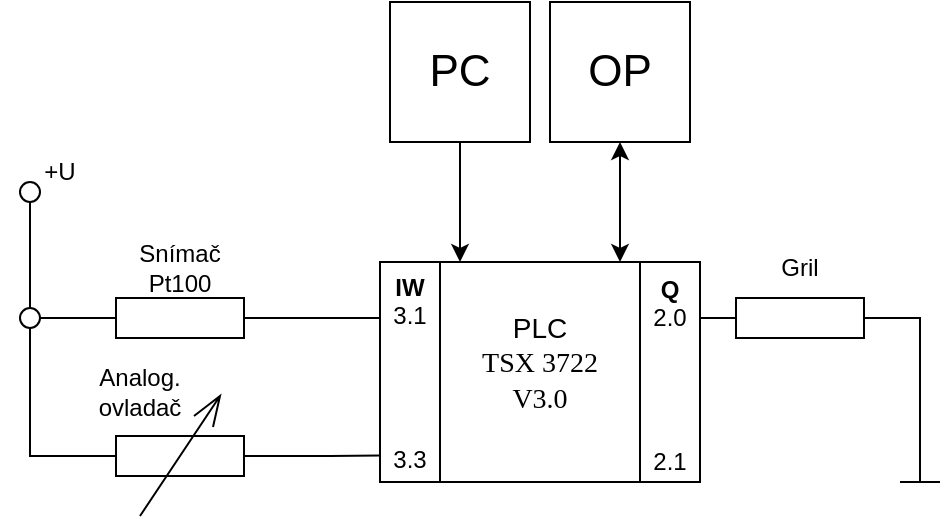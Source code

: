 <mxfile version="15.8.7" type="device"><diagram id="IBibKknA54R2A7pNBQEP" name="Stránka-1"><mxGraphModel dx="760" dy="597" grid="1" gridSize="10" guides="1" tooltips="1" connect="1" arrows="1" fold="1" page="1" pageScale="1" pageWidth="827" pageHeight="1169" math="0" shadow="0"><root><mxCell id="0"/><mxCell id="1" parent="0"/><mxCell id="Hw9ay-1djmvrUOmPVuDL-1" style="edgeStyle=orthogonalEdgeStyle;rounded=0;orthogonalLoop=1;jettySize=auto;html=1;exitX=1;exitY=0;exitDx=0;exitDy=0;entryX=0;entryY=0;entryDx=0;entryDy=0;endArrow=none;endFill=0;" parent="1" source="Hw9ay-1djmvrUOmPVuDL-3" target="Hw9ay-1djmvrUOmPVuDL-5" edge="1"><mxGeometry relative="1" as="geometry"><Array as="points"><mxPoint x="330" y="180"/><mxPoint x="330" y="180"/></Array></mxGeometry></mxCell><mxCell id="Hw9ay-1djmvrUOmPVuDL-2" style="edgeStyle=orthogonalEdgeStyle;rounded=0;orthogonalLoop=1;jettySize=auto;html=1;exitX=1;exitY=1;exitDx=0;exitDy=0;entryX=0;entryY=1;entryDx=0;entryDy=0;endArrow=none;endFill=0;" parent="1" source="Hw9ay-1djmvrUOmPVuDL-3" target="Hw9ay-1djmvrUOmPVuDL-5" edge="1"><mxGeometry relative="1" as="geometry"><Array as="points"><mxPoint x="260" y="290"/><mxPoint x="360" y="290"/></Array></mxGeometry></mxCell><mxCell id="Hw9ay-1djmvrUOmPVuDL-3" value="&lt;b&gt;IW&lt;/b&gt;&lt;br&gt;3.1&lt;br&gt;&lt;br&gt;&lt;br&gt;&lt;br&gt;&lt;br&gt;3.3" style="rounded=0;whiteSpace=wrap;html=1;align=center;verticalAlign=top;spacing=1;" parent="1" vertex="1"><mxGeometry x="230" y="180" width="30" height="110" as="geometry"/></mxCell><mxCell id="Hw9ay-1djmvrUOmPVuDL-4" style="edgeStyle=orthogonalEdgeStyle;rounded=0;orthogonalLoop=1;jettySize=auto;html=1;endArrow=none;endFill=0;" parent="1" edge="1"><mxGeometry relative="1" as="geometry"><mxPoint x="510" y="290" as="targetPoint"/><mxPoint x="490" y="290" as="sourcePoint"/><Array as="points"><mxPoint x="500" y="290"/><mxPoint x="500" y="290"/></Array></mxGeometry></mxCell><mxCell id="Hw9ay-1djmvrUOmPVuDL-5" value="&lt;b&gt;Q&lt;/b&gt;&lt;br&gt;2.0&lt;br&gt;&lt;br&gt;&lt;br&gt;&lt;br&gt;&lt;br&gt;2.1" style="rounded=0;whiteSpace=wrap;html=1;align=center;horizontal=1;verticalAlign=top;" parent="1" vertex="1"><mxGeometry x="360" y="180" width="30" height="110" as="geometry"/></mxCell><mxCell id="Hw9ay-1djmvrUOmPVuDL-6" style="edgeStyle=orthogonalEdgeStyle;rounded=0;orthogonalLoop=1;jettySize=auto;html=1;exitX=0;exitY=0.5;exitDx=0;exitDy=0;entryX=0.5;entryY=1;entryDx=0;entryDy=0;endArrow=none;endFill=0;exitPerimeter=0;" parent="1" source="xRdcauE5CeGvmHIi_Fom-1" target="Hw9ay-1djmvrUOmPVuDL-8" edge="1"><mxGeometry relative="1" as="geometry"><mxPoint x="55" y="245.0" as="sourcePoint"/></mxGeometry></mxCell><mxCell id="Hw9ay-1djmvrUOmPVuDL-8" value="" style="ellipse;whiteSpace=wrap;html=1;aspect=fixed;verticalAlign=top;" parent="1" vertex="1"><mxGeometry x="50" y="203" width="10" height="10" as="geometry"/></mxCell><mxCell id="Hw9ay-1djmvrUOmPVuDL-10" style="edgeStyle=orthogonalEdgeStyle;rounded=0;orthogonalLoop=1;jettySize=auto;html=1;exitX=0;exitY=0.84;exitDx=0;exitDy=0;exitPerimeter=0;entryX=1;entryY=0.5;entryDx=0;entryDy=0;endArrow=none;endFill=0;" parent="1" target="Hw9ay-1djmvrUOmPVuDL-8" edge="1"><mxGeometry relative="1" as="geometry"><mxPoint x="81" y="207.96" as="sourcePoint"/></mxGeometry></mxCell><mxCell id="LLCvq5TRpuGpItEspxbM-10" style="edgeStyle=orthogonalEdgeStyle;rounded=0;orthogonalLoop=1;jettySize=auto;html=1;endArrow=none;endFill=0;" parent="1" edge="1"><mxGeometry relative="1" as="geometry"><mxPoint x="190" y="208" as="sourcePoint"/><mxPoint x="230" y="208" as="targetPoint"/><Array as="points"><mxPoint x="230" y="208"/></Array></mxGeometry></mxCell><mxCell id="Hw9ay-1djmvrUOmPVuDL-15" style="edgeStyle=orthogonalEdgeStyle;rounded=0;orthogonalLoop=1;jettySize=auto;html=1;exitX=0.5;exitY=1;exitDx=0;exitDy=0;entryX=0.5;entryY=0;entryDx=0;entryDy=0;endArrow=none;endFill=0;" parent="1" source="Hw9ay-1djmvrUOmPVuDL-16" target="Hw9ay-1djmvrUOmPVuDL-8" edge="1"><mxGeometry relative="1" as="geometry"/></mxCell><mxCell id="Hw9ay-1djmvrUOmPVuDL-16" value="" style="ellipse;whiteSpace=wrap;html=1;aspect=fixed;verticalAlign=top;" parent="1" vertex="1"><mxGeometry x="50" y="140" width="10" height="10" as="geometry"/></mxCell><mxCell id="Hw9ay-1djmvrUOmPVuDL-17" value="+U" style="text;html=1;strokeColor=none;fillColor=none;align=center;verticalAlign=middle;whiteSpace=wrap;rounded=0;" parent="1" vertex="1"><mxGeometry x="40" y="120" width="60" height="30" as="geometry"/></mxCell><mxCell id="Hw9ay-1djmvrUOmPVuDL-18" style="edgeStyle=orthogonalEdgeStyle;rounded=0;orthogonalLoop=1;jettySize=auto;html=1;exitX=0.5;exitY=1;exitDx=0;exitDy=0;endArrow=classic;endFill=1;" parent="1" source="Hw9ay-1djmvrUOmPVuDL-19" edge="1"><mxGeometry relative="1" as="geometry"><mxPoint x="270" y="180" as="targetPoint"/></mxGeometry></mxCell><mxCell id="Hw9ay-1djmvrUOmPVuDL-19" value="&lt;font style=&quot;font-size: 22px&quot;&gt;PC&lt;/font&gt;" style="whiteSpace=wrap;html=1;aspect=fixed;verticalAlign=middle;" parent="1" vertex="1"><mxGeometry x="235" y="50" width="70" height="70" as="geometry"/></mxCell><mxCell id="Hw9ay-1djmvrUOmPVuDL-20" value="&lt;font style=&quot;font-size: 14px&quot;&gt;PLC&lt;br&gt;&lt;span style=&quot;font-family: &amp;#34;times new roman&amp;#34; , serif&quot;&gt;TSX 3722 V3.0&lt;/span&gt;&lt;/font&gt;" style="text;html=1;strokeColor=none;fillColor=none;align=center;verticalAlign=middle;whiteSpace=wrap;rounded=0;" parent="1" vertex="1"><mxGeometry x="280" y="192" width="60" height="78" as="geometry"/></mxCell><mxCell id="LLCvq5TRpuGpItEspxbM-31" style="edgeStyle=orthogonalEdgeStyle;rounded=0;orthogonalLoop=1;jettySize=auto;html=1;endArrow=none;endFill=0;exitX=0;exitY=0.5;exitDx=0;exitDy=0;exitPerimeter=0;" parent="1" source="xRdcauE5CeGvmHIi_Fom-6" edge="1"><mxGeometry relative="1" as="geometry"><mxPoint x="391" y="208" as="targetPoint"/><Array as="points"/><mxPoint x="410" y="208" as="sourcePoint"/></mxGeometry></mxCell><mxCell id="LLCvq5TRpuGpItEspxbM-32" style="edgeStyle=orthogonalEdgeStyle;rounded=0;orthogonalLoop=1;jettySize=auto;html=1;endArrow=none;endFill=0;exitX=1;exitY=0.5;exitDx=0;exitDy=0;exitPerimeter=0;" parent="1" source="xRdcauE5CeGvmHIi_Fom-6" edge="1"><mxGeometry relative="1" as="geometry"><mxPoint x="510" y="208" as="sourcePoint"/><mxPoint x="500" y="290" as="targetPoint"/><Array as="points"><mxPoint x="500" y="208"/><mxPoint x="500" y="290"/></Array></mxGeometry></mxCell><mxCell id="JF_vh3BD0ADRrq2fpE-j-2" style="edgeStyle=orthogonalEdgeStyle;rounded=0;orthogonalLoop=1;jettySize=auto;html=1;exitX=0.5;exitY=1;exitDx=0;exitDy=0;startArrow=classic;startFill=1;" parent="1" source="JF_vh3BD0ADRrq2fpE-j-1" edge="1"><mxGeometry relative="1" as="geometry"><mxPoint x="350" y="180" as="targetPoint"/></mxGeometry></mxCell><mxCell id="JF_vh3BD0ADRrq2fpE-j-1" value="&lt;font style=&quot;font-size: 22px&quot;&gt;OP&lt;/font&gt;" style="whiteSpace=wrap;html=1;aspect=fixed;verticalAlign=middle;" parent="1" vertex="1"><mxGeometry x="315" y="50" width="70" height="70" as="geometry"/></mxCell><mxCell id="xRdcauE5CeGvmHIi_Fom-3" style="edgeStyle=orthogonalEdgeStyle;rounded=0;orthogonalLoop=1;jettySize=auto;html=1;exitX=1;exitY=0.5;exitDx=0;exitDy=0;exitPerimeter=0;entryX=-0.004;entryY=0.88;entryDx=0;entryDy=0;entryPerimeter=0;startArrow=none;startFill=0;endArrow=none;endFill=0;" edge="1" parent="1" source="xRdcauE5CeGvmHIi_Fom-1" target="Hw9ay-1djmvrUOmPVuDL-3"><mxGeometry relative="1" as="geometry"/></mxCell><mxCell id="xRdcauE5CeGvmHIi_Fom-1" value="" style="pointerEvents=1;verticalLabelPosition=bottom;shadow=0;dashed=0;align=center;html=1;verticalAlign=top;shape=mxgraph.electrical.resistors.variable_resistor_1;" vertex="1" parent="1"><mxGeometry x="80" y="247" width="100" height="60" as="geometry"/></mxCell><mxCell id="xRdcauE5CeGvmHIi_Fom-5" style="edgeStyle=orthogonalEdgeStyle;rounded=0;orthogonalLoop=1;jettySize=auto;html=1;exitX=1;exitY=0.5;exitDx=0;exitDy=0;exitPerimeter=0;startArrow=none;startFill=0;endArrow=none;endFill=0;" edge="1" parent="1" source="xRdcauE5CeGvmHIi_Fom-4"><mxGeometry relative="1" as="geometry"><mxPoint x="190" y="208" as="targetPoint"/></mxGeometry></mxCell><mxCell id="xRdcauE5CeGvmHIi_Fom-4" value="" style="pointerEvents=1;verticalLabelPosition=bottom;shadow=0;dashed=0;align=center;html=1;verticalAlign=top;shape=mxgraph.electrical.resistors.resistor_1;" vertex="1" parent="1"><mxGeometry x="80" y="198" width="100" height="20" as="geometry"/></mxCell><mxCell id="xRdcauE5CeGvmHIi_Fom-6" value="" style="pointerEvents=1;verticalLabelPosition=bottom;shadow=0;dashed=0;align=center;html=1;verticalAlign=top;shape=mxgraph.electrical.resistors.resistor_1;" vertex="1" parent="1"><mxGeometry x="390" y="198" width="100" height="20" as="geometry"/></mxCell><mxCell id="xRdcauE5CeGvmHIi_Fom-8" value="Snímač Pt100" style="text;html=1;strokeColor=none;fillColor=none;align=center;verticalAlign=middle;whiteSpace=wrap;rounded=0;" vertex="1" parent="1"><mxGeometry x="100" y="168" width="60" height="30" as="geometry"/></mxCell><mxCell id="xRdcauE5CeGvmHIi_Fom-9" value="Analog. ovladač" style="text;html=1;strokeColor=none;fillColor=none;align=center;verticalAlign=middle;whiteSpace=wrap;rounded=0;" vertex="1" parent="1"><mxGeometry x="80" y="230" width="60" height="30" as="geometry"/></mxCell><mxCell id="xRdcauE5CeGvmHIi_Fom-10" value="Gril" style="text;html=1;strokeColor=none;fillColor=none;align=center;verticalAlign=middle;whiteSpace=wrap;rounded=0;" vertex="1" parent="1"><mxGeometry x="410" y="168" width="60" height="30" as="geometry"/></mxCell></root></mxGraphModel></diagram></mxfile>